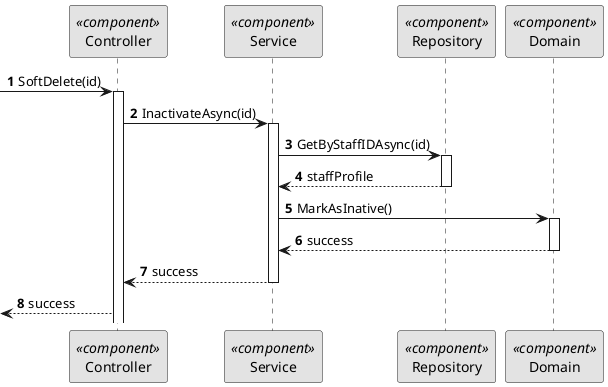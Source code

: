 @startuml
skinparam monochrome true
skinparam packageStyle rectangle
skinparam shadowing false

autonumber

participant "Controller" as CTRL <<component>>
participant "Service" as SERV <<component>>
participant "Repository" as REPO <<component>>
participant "Domain" as DOM <<component>>

-> CTRL: SoftDelete(id)
activate CTRL
CTRL -> SERV: InactivateAsync(id)
activate SERV
SERV -> REPO: GetByStaffIDAsync(id)
activate REPO
REPO --> SERV: staffProfile
deactivate REPO
SERV -> DOM: MarkAsInative()
activate DOM
DOM --> SERV: success
deactivate DOM
SERV --> CTRL: success
deactivate SERV
<--CTRL: success




@enduml